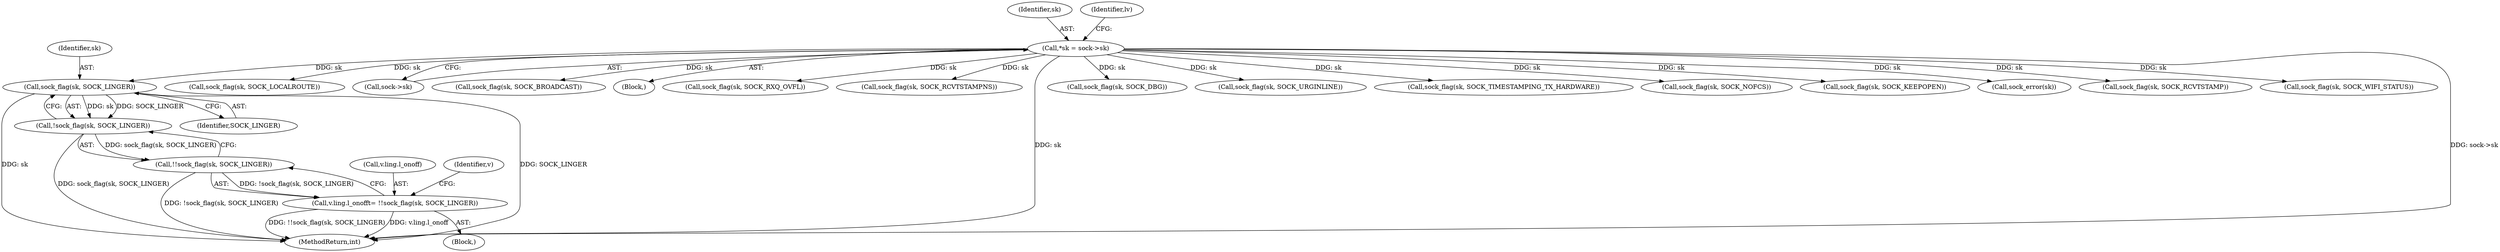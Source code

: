 digraph "0_linux_82981930125abfd39d7c8378a9cfdf5e1be2002b@pointer" {
"1000307" [label="(Call,sock_flag(sk, SOCK_LINGER))"];
"1000109" [label="(Call,*sk = sock->sk)"];
"1000306" [label="(Call,!sock_flag(sk, SOCK_LINGER))"];
"1000305" [label="(Call,!!sock_flag(sk, SOCK_LINGER))"];
"1000299" [label="(Call,v.ling.l_onoff\t= !!sock_flag(sk, SOCK_LINGER))"];
"1000300" [label="(Call,v.ling.l_onoff)"];
"1000158" [label="(Call,sock_flag(sk, SOCK_LOCALROUTE))"];
"1000111" [label="(Call,sock->sk)"];
"1000169" [label="(Call,sock_flag(sk, SOCK_BROADCAST))"];
"1000109" [label="(Call,*sk = sock->sk)"];
"1000107" [label="(Block,)"];
"1000143" [label="(Block,)"];
"1000309" [label="(Identifier,SOCK_LINGER)"];
"1000299" [label="(Call,v.ling.l_onoff\t= !!sock_flag(sk, SOCK_LINGER))"];
"1000669" [label="(Call,sock_flag(sk, SOCK_RXQ_OVFL))"];
"1000345" [label="(Call,sock_flag(sk, SOCK_RCVTSTAMPNS))"];
"1000149" [label="(Call,sock_flag(sk, SOCK_DBG))"];
"1000110" [label="(Identifier,sk)"];
"1000270" [label="(Call,sock_flag(sk, SOCK_URGINLINE))"];
"1000305" [label="(Call,!!sock_flag(sk, SOCK_LINGER))"];
"1000307" [label="(Call,sock_flag(sk, SOCK_LINGER))"];
"1000308" [label="(Identifier,sk)"];
"1000313" [label="(Identifier,v)"];
"1000356" [label="(Call,sock_flag(sk, SOCK_TIMESTAMPING_TX_HARDWARE))"];
"1000710" [label="(Call,sock_flag(sk, SOCK_NOFCS))"];
"1000207" [label="(Call,sock_flag(sk, SOCK_KEEPOPEN))"];
"1000244" [label="(Call,sock_error(sk))"];
"1000332" [label="(Call,sock_flag(sk, SOCK_RCVTSTAMP))"];
"1000744" [label="(MethodReturn,int)"];
"1000306" [label="(Call,!sock_flag(sk, SOCK_LINGER))"];
"1000117" [label="(Identifier,lv)"];
"1000680" [label="(Call,sock_flag(sk, SOCK_WIFI_STATUS))"];
"1000307" -> "1000306"  [label="AST: "];
"1000307" -> "1000309"  [label="CFG: "];
"1000308" -> "1000307"  [label="AST: "];
"1000309" -> "1000307"  [label="AST: "];
"1000306" -> "1000307"  [label="CFG: "];
"1000307" -> "1000744"  [label="DDG: SOCK_LINGER"];
"1000307" -> "1000744"  [label="DDG: sk"];
"1000307" -> "1000306"  [label="DDG: sk"];
"1000307" -> "1000306"  [label="DDG: SOCK_LINGER"];
"1000109" -> "1000307"  [label="DDG: sk"];
"1000109" -> "1000107"  [label="AST: "];
"1000109" -> "1000111"  [label="CFG: "];
"1000110" -> "1000109"  [label="AST: "];
"1000111" -> "1000109"  [label="AST: "];
"1000117" -> "1000109"  [label="CFG: "];
"1000109" -> "1000744"  [label="DDG: sk"];
"1000109" -> "1000744"  [label="DDG: sock->sk"];
"1000109" -> "1000149"  [label="DDG: sk"];
"1000109" -> "1000158"  [label="DDG: sk"];
"1000109" -> "1000169"  [label="DDG: sk"];
"1000109" -> "1000207"  [label="DDG: sk"];
"1000109" -> "1000244"  [label="DDG: sk"];
"1000109" -> "1000270"  [label="DDG: sk"];
"1000109" -> "1000332"  [label="DDG: sk"];
"1000109" -> "1000345"  [label="DDG: sk"];
"1000109" -> "1000356"  [label="DDG: sk"];
"1000109" -> "1000669"  [label="DDG: sk"];
"1000109" -> "1000680"  [label="DDG: sk"];
"1000109" -> "1000710"  [label="DDG: sk"];
"1000306" -> "1000305"  [label="AST: "];
"1000305" -> "1000306"  [label="CFG: "];
"1000306" -> "1000744"  [label="DDG: sock_flag(sk, SOCK_LINGER)"];
"1000306" -> "1000305"  [label="DDG: sock_flag(sk, SOCK_LINGER)"];
"1000305" -> "1000299"  [label="AST: "];
"1000299" -> "1000305"  [label="CFG: "];
"1000305" -> "1000744"  [label="DDG: !sock_flag(sk, SOCK_LINGER)"];
"1000305" -> "1000299"  [label="DDG: !sock_flag(sk, SOCK_LINGER)"];
"1000299" -> "1000143"  [label="AST: "];
"1000300" -> "1000299"  [label="AST: "];
"1000313" -> "1000299"  [label="CFG: "];
"1000299" -> "1000744"  [label="DDG: !!sock_flag(sk, SOCK_LINGER)"];
"1000299" -> "1000744"  [label="DDG: v.ling.l_onoff"];
}
